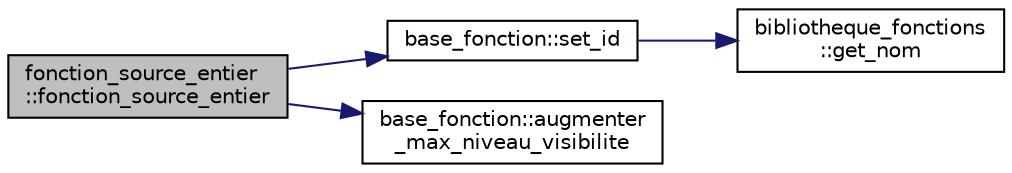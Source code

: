digraph "fonction_source_entier::fonction_source_entier"
{
  edge [fontname="Helvetica",fontsize="10",labelfontname="Helvetica",labelfontsize="10"];
  node [fontname="Helvetica",fontsize="10",shape=record];
  rankdir="LR";
  Node0 [label="fonction_source_entier\l::fonction_source_entier",height=0.2,width=0.4,color="black", fillcolor="grey75", style="filled", fontcolor="black"];
  Node0 -> Node1 [color="midnightblue",fontsize="10",style="solid",fontname="Helvetica"];
  Node1 [label="base_fonction::set_id",height=0.2,width=0.4,color="black", fillcolor="white", style="filled",URL="$classbase__fonction.html#a4d7a7d067af71e0c5e9ec7d6188ac9d1",tooltip="Initialise l&#39;identifiant de la fonction. "];
  Node1 -> Node2 [color="midnightblue",fontsize="10",style="solid",fontname="Helvetica"];
  Node2 [label="bibliotheque_fonctions\l::get_nom",height=0.2,width=0.4,color="black", fillcolor="white", style="filled",URL="$classbibliotheque__fonctions.html#ac8c035960c49cdf0fe7437b82739154e",tooltip="Retourne le nom pour un type de fonction donné. "];
  Node0 -> Node3 [color="midnightblue",fontsize="10",style="solid",fontname="Helvetica"];
  Node3 [label="base_fonction::augmenter\l_max_niveau_visibilite",height=0.2,width=0.4,color="black", fillcolor="white", style="filled",URL="$classbase__fonction.html#a51c4b5f512a0ae9b12c5fe55806f57d8",tooltip="Augmente le niveau maximum de visibilité de la fonction. "];
}
